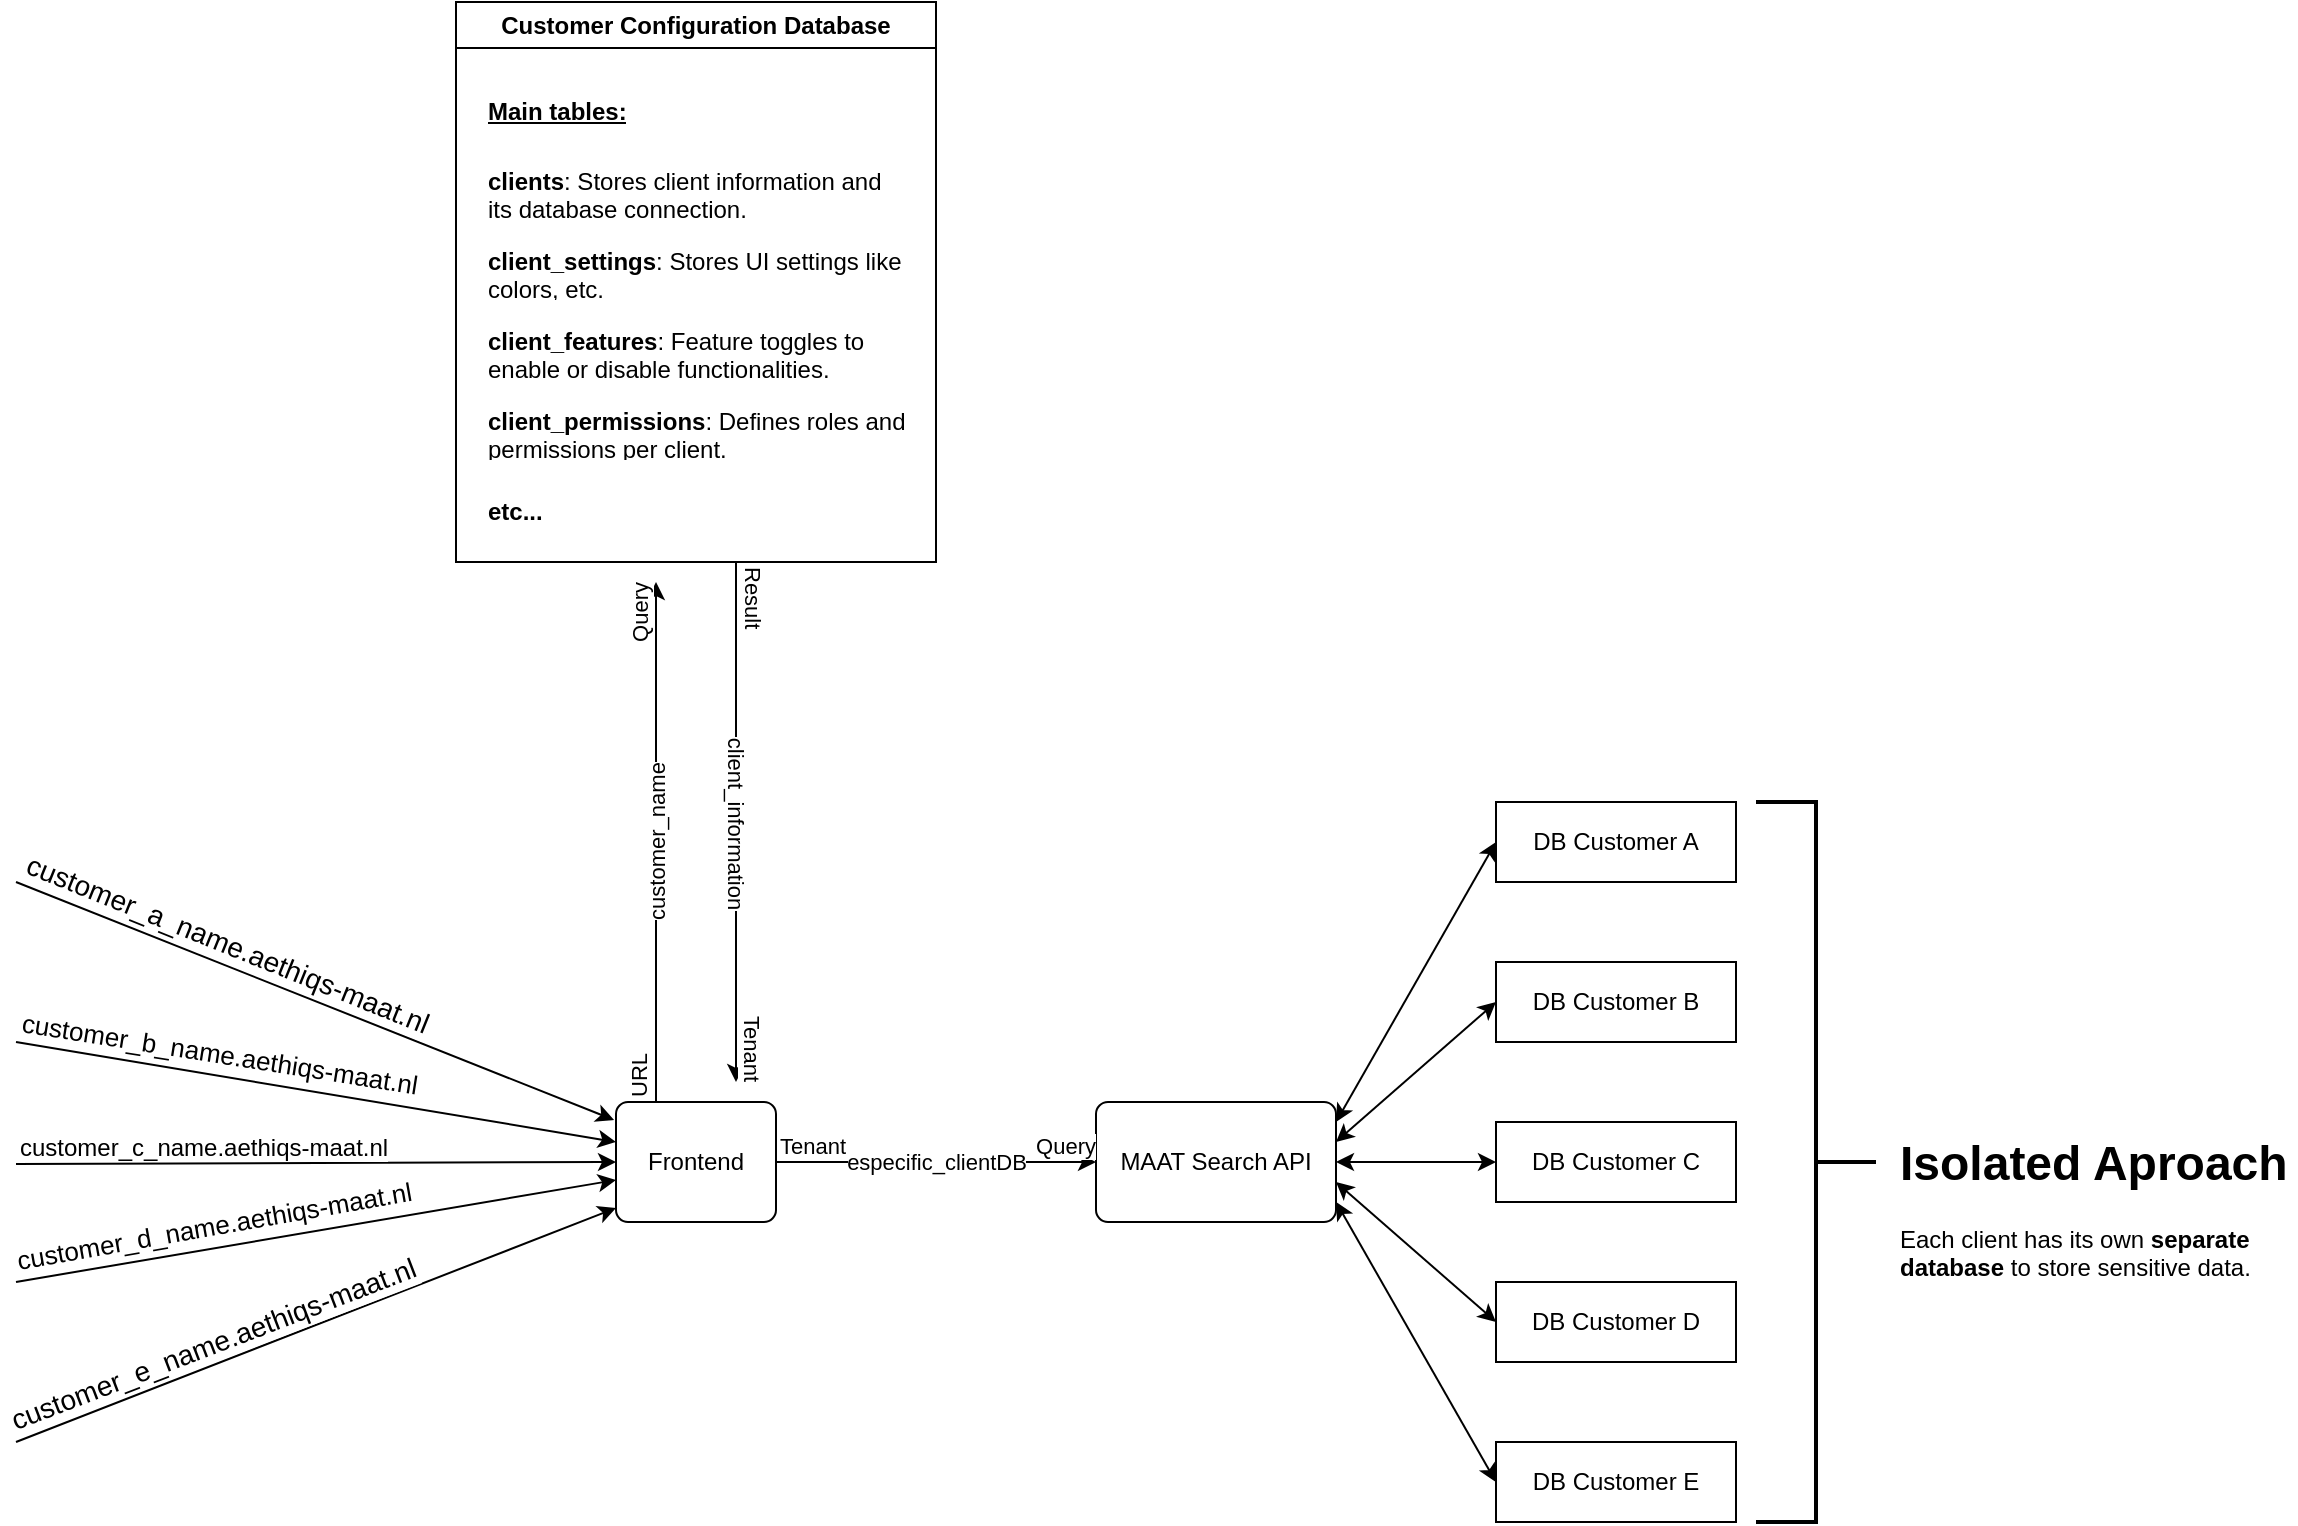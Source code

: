 <mxfile version="26.1.1">
  <diagram name="Página-1" id="i35IwmXvVQKmD29PBA4Z">
    <mxGraphModel dx="1194" dy="756" grid="1" gridSize="10" guides="1" tooltips="1" connect="1" arrows="1" fold="1" page="1" pageScale="1" pageWidth="1169" pageHeight="827" math="0" shadow="0">
      <root>
        <mxCell id="0" />
        <mxCell id="1" parent="0" />
        <mxCell id="5LPZ8JhkKM64RX59Qe6A-1" value="Frontend" style="rounded=1;arcSize=10;whiteSpace=wrap;html=1;align=center;" parent="1" vertex="1">
          <mxGeometry x="320" y="590" width="80" height="60" as="geometry" />
        </mxCell>
        <mxCell id="5LPZ8JhkKM64RX59Qe6A-2" value="MAAT Search API" style="rounded=1;arcSize=10;whiteSpace=wrap;html=1;align=center;" parent="1" vertex="1">
          <mxGeometry x="560" y="590" width="120" height="60" as="geometry" />
        </mxCell>
        <mxCell id="5LPZ8JhkKM64RX59Qe6A-5" value="DB Customer C" style="whiteSpace=wrap;html=1;align=center;" parent="1" vertex="1">
          <mxGeometry x="760" y="600" width="120" height="40" as="geometry" />
        </mxCell>
        <mxCell id="5LPZ8JhkKM64RX59Qe6A-6" value="DB Customer B" style="whiteSpace=wrap;html=1;align=center;" parent="1" vertex="1">
          <mxGeometry x="760" y="520" width="120" height="40" as="geometry" />
        </mxCell>
        <mxCell id="5LPZ8JhkKM64RX59Qe6A-7" value="DB Customer A" style="whiteSpace=wrap;html=1;align=center;" parent="1" vertex="1">
          <mxGeometry x="760" y="440" width="120" height="40" as="geometry" />
        </mxCell>
        <mxCell id="5LPZ8JhkKM64RX59Qe6A-8" value="DB Customer D" style="whiteSpace=wrap;html=1;align=center;" parent="1" vertex="1">
          <mxGeometry x="760" y="680" width="120" height="40" as="geometry" />
        </mxCell>
        <mxCell id="5LPZ8JhkKM64RX59Qe6A-9" value="DB Customer E" style="whiteSpace=wrap;html=1;align=center;" parent="1" vertex="1">
          <mxGeometry x="760" y="760" width="120" height="40" as="geometry" />
        </mxCell>
        <mxCell id="5LPZ8JhkKM64RX59Qe6A-10" value="" style="endArrow=classic;startArrow=classic;html=1;rounded=0;entryX=0;entryY=0.5;entryDx=0;entryDy=0;" parent="1" target="5LPZ8JhkKM64RX59Qe6A-7" edge="1">
          <mxGeometry width="50" height="50" relative="1" as="geometry">
            <mxPoint x="680" y="600" as="sourcePoint" />
            <mxPoint x="730" y="550" as="targetPoint" />
          </mxGeometry>
        </mxCell>
        <mxCell id="5LPZ8JhkKM64RX59Qe6A-11" value="" style="endArrow=classic;startArrow=classic;html=1;rounded=0;exitX=1;exitY=0.25;exitDx=0;exitDy=0;entryX=0;entryY=0.5;entryDx=0;entryDy=0;" parent="1" target="5LPZ8JhkKM64RX59Qe6A-6" edge="1">
          <mxGeometry width="50" height="50" relative="1" as="geometry">
            <mxPoint x="680" y="610" as="sourcePoint" />
            <mxPoint x="770" y="600" as="targetPoint" />
          </mxGeometry>
        </mxCell>
        <mxCell id="5LPZ8JhkKM64RX59Qe6A-12" value="" style="endArrow=classic;startArrow=classic;html=1;rounded=0;exitX=1;exitY=0.5;exitDx=0;exitDy=0;entryX=0;entryY=0.5;entryDx=0;entryDy=0;" parent="1" target="5LPZ8JhkKM64RX59Qe6A-5" edge="1">
          <mxGeometry width="50" height="50" relative="1" as="geometry">
            <mxPoint x="680" y="620" as="sourcePoint" />
            <mxPoint x="770" y="600" as="targetPoint" />
          </mxGeometry>
        </mxCell>
        <mxCell id="5LPZ8JhkKM64RX59Qe6A-13" value="" style="endArrow=classic;startArrow=classic;html=1;rounded=0;exitX=1;exitY=0.75;exitDx=0;exitDy=0;entryX=0;entryY=0.5;entryDx=0;entryDy=0;" parent="1" target="5LPZ8JhkKM64RX59Qe6A-8" edge="1">
          <mxGeometry width="50" height="50" relative="1" as="geometry">
            <mxPoint x="680" y="630" as="sourcePoint" />
            <mxPoint x="770" y="600" as="targetPoint" />
          </mxGeometry>
        </mxCell>
        <mxCell id="5LPZ8JhkKM64RX59Qe6A-14" value="" style="endArrow=classic;startArrow=classic;html=1;rounded=0;exitX=1;exitY=1;exitDx=0;exitDy=0;entryX=0;entryY=0.5;entryDx=0;entryDy=0;" parent="1" target="5LPZ8JhkKM64RX59Qe6A-9" edge="1">
          <mxGeometry width="50" height="50" relative="1" as="geometry">
            <mxPoint x="680" y="640" as="sourcePoint" />
            <mxPoint x="770" y="600" as="targetPoint" />
          </mxGeometry>
        </mxCell>
        <mxCell id="5LPZ8JhkKM64RX59Qe6A-15" value="Customer C&lt;strong data-end=&quot;323&quot; data-start=&quot;306&quot;&gt;onfiguration&lt;/strong&gt;&amp;nbsp;Database" style="swimlane;whiteSpace=wrap;html=1;" parent="1" vertex="1">
          <mxGeometry x="240" y="40" width="240" height="280" as="geometry">
            <mxRectangle x="160" y="40" width="230" height="30" as="alternateBounds" />
          </mxGeometry>
        </mxCell>
        <mxCell id="5LPZ8JhkKM64RX59Qe6A-21" value="&lt;strong data-end=&quot;405&quot; data-start=&quot;394&quot;&gt;clients&lt;/strong&gt;: Stores client information and its database connection." style="text;strokeColor=none;fillColor=none;align=left;verticalAlign=middle;spacingLeft=4;spacingRight=4;overflow=hidden;points=[[0,0.5],[1,0.5]];portConstraint=eastwest;rotatable=0;whiteSpace=wrap;html=1;" parent="5LPZ8JhkKM64RX59Qe6A-15" vertex="1">
          <mxGeometry x="10" y="80" width="220" height="30" as="geometry" />
        </mxCell>
        <mxCell id="5LPZ8JhkKM64RX59Qe6A-22" value="&lt;strong data-end=&quot;487&quot; data-start=&quot;468&quot;&gt;client_settings&lt;/strong&gt;: Stores UI settings like colors, etc." style="text;strokeColor=none;fillColor=none;align=left;verticalAlign=middle;spacingLeft=4;spacingRight=4;overflow=hidden;points=[[0,0.5],[1,0.5]];portConstraint=eastwest;rotatable=0;whiteSpace=wrap;html=1;" parent="5LPZ8JhkKM64RX59Qe6A-15" vertex="1">
          <mxGeometry x="10" y="120" width="220" height="30" as="geometry" />
        </mxCell>
        <mxCell id="5LPZ8JhkKM64RX59Qe6A-23" value="&lt;strong data-end=&quot;561&quot; data-start=&quot;542&quot;&gt;client_features&lt;/strong&gt;: Feature toggles to enable or disable functionalities." style="text;strokeColor=none;fillColor=none;align=left;verticalAlign=middle;spacingLeft=4;spacingRight=4;overflow=hidden;points=[[0,0.5],[1,0.5]];portConstraint=eastwest;rotatable=0;whiteSpace=wrap;html=1;" parent="5LPZ8JhkKM64RX59Qe6A-15" vertex="1">
          <mxGeometry x="10" y="160" width="220" height="30" as="geometry" />
        </mxCell>
        <mxCell id="5LPZ8JhkKM64RX59Qe6A-24" value="&lt;strong data-end=&quot;645&quot; data-start=&quot;623&quot;&gt;client_permissions&lt;/strong&gt;: Defines roles and permissions per client." style="text;strokeColor=none;fillColor=none;align=left;verticalAlign=middle;spacingLeft=4;spacingRight=4;overflow=hidden;points=[[0,0.5],[1,0.5]];portConstraint=eastwest;rotatable=0;whiteSpace=wrap;html=1;" parent="5LPZ8JhkKM64RX59Qe6A-15" vertex="1">
          <mxGeometry x="10" y="200" width="220" height="30" as="geometry" />
        </mxCell>
        <mxCell id="5LPZ8JhkKM64RX59Qe6A-25" value="&lt;b&gt;etc...&lt;/b&gt;" style="text;strokeColor=none;fillColor=none;align=left;verticalAlign=middle;spacingLeft=4;spacingRight=4;overflow=hidden;points=[[0,0.5],[1,0.5]];portConstraint=eastwest;rotatable=0;whiteSpace=wrap;html=1;" parent="5LPZ8JhkKM64RX59Qe6A-15" vertex="1">
          <mxGeometry x="10" y="240" width="220" height="30" as="geometry" />
        </mxCell>
        <mxCell id="5LPZ8JhkKM64RX59Qe6A-27" value="&lt;b&gt;&lt;u&gt;Main tables:&lt;/u&gt;&lt;/b&gt;" style="text;strokeColor=none;fillColor=none;align=left;verticalAlign=middle;spacingLeft=4;spacingRight=4;overflow=hidden;points=[[0,0.5],[1,0.5]];portConstraint=eastwest;rotatable=0;whiteSpace=wrap;html=1;" parent="5LPZ8JhkKM64RX59Qe6A-15" vertex="1">
          <mxGeometry x="10" y="40" width="220" height="30" as="geometry" />
        </mxCell>
        <mxCell id="5LPZ8JhkKM64RX59Qe6A-29" value="" style="strokeWidth=2;html=1;shape=mxgraph.flowchart.annotation_2;align=left;labelPosition=right;pointerEvents=1;rotation=-180;" parent="1" vertex="1">
          <mxGeometry x="890" y="440" width="60" height="360" as="geometry" />
        </mxCell>
        <mxCell id="5LPZ8JhkKM64RX59Qe6A-31" value="&lt;h1 style=&quot;margin-top: 0px;&quot;&gt;&lt;span style=&quot;text-align: center; text-wrap-mode: nowrap;&quot;&gt;Isolated Aproach&lt;/span&gt;&lt;/h1&gt;&lt;p&gt;Each client has its own &lt;strong data-end=&quot;971&quot; data-start=&quot;950&quot;&gt;separate database&lt;/strong&gt; to store sensitive data.&lt;/p&gt;" style="text;html=1;whiteSpace=wrap;overflow=hidden;rounded=0;" parent="1" vertex="1">
          <mxGeometry x="960" y="600" width="200" height="80" as="geometry" />
        </mxCell>
        <mxCell id="5LPZ8JhkKM64RX59Qe6A-57" value="" style="endArrow=classic;html=1;rounded=0;entryX=-0.012;entryY=0.15;entryDx=0;entryDy=0;entryPerimeter=0;" parent="1" edge="1">
          <mxGeometry relative="1" as="geometry">
            <mxPoint x="20" y="480" as="sourcePoint" />
            <mxPoint x="319.04" y="599" as="targetPoint" />
          </mxGeometry>
        </mxCell>
        <mxCell id="5LPZ8JhkKM64RX59Qe6A-59" value="&lt;span style=&quot;text-align: center;&quot;&gt;customer_a_name&lt;/span&gt;&lt;span&gt;.aethiqs-maat.nl&lt;/span&gt;" style="edgeLabel;resizable=0;html=1;;align=left;verticalAlign=bottom;rotation=22;fontSize=14;" parent="5LPZ8JhkKM64RX59Qe6A-57" connectable="0" vertex="1">
          <mxGeometry x="-1" relative="1" as="geometry" />
        </mxCell>
        <mxCell id="eGsDs66nEqjfUsVROLer-1" value="" style="endArrow=classic;html=1;rounded=0;entryX=0;entryY=0.5;entryDx=0;entryDy=0;" edge="1" parent="1">
          <mxGeometry relative="1" as="geometry">
            <mxPoint x="20" y="621" as="sourcePoint" />
            <mxPoint x="320" y="620" as="targetPoint" />
          </mxGeometry>
        </mxCell>
        <mxCell id="eGsDs66nEqjfUsVROLer-3" value="&lt;span style=&quot;text-align: center;&quot;&gt;customer_c_name&lt;/span&gt;&lt;span&gt;.aethiqs-maat.nl&lt;/span&gt;" style="edgeLabel;resizable=0;html=1;;align=left;verticalAlign=bottom;fontSize=12;" connectable="0" vertex="1" parent="eGsDs66nEqjfUsVROLer-1">
          <mxGeometry x="-1" relative="1" as="geometry" />
        </mxCell>
        <mxCell id="eGsDs66nEqjfUsVROLer-4" value="" style="endArrow=classic;html=1;rounded=0;entryX=0;entryY=0.5;entryDx=0;entryDy=0;" edge="1" parent="1">
          <mxGeometry relative="1" as="geometry">
            <mxPoint x="20" y="560" as="sourcePoint" />
            <mxPoint x="320" y="610" as="targetPoint" />
          </mxGeometry>
        </mxCell>
        <mxCell id="eGsDs66nEqjfUsVROLer-6" value="&lt;span style=&quot;text-align: center;&quot;&gt;customer_b_name&lt;/span&gt;&lt;span&gt;.aethiqs-maat.nl&lt;/span&gt;" style="edgeLabel;resizable=0;html=1;;align=left;verticalAlign=bottom;rotation=9;fontSize=13;" connectable="0" vertex="1" parent="eGsDs66nEqjfUsVROLer-4">
          <mxGeometry x="-1" relative="1" as="geometry" />
        </mxCell>
        <mxCell id="eGsDs66nEqjfUsVROLer-7" value="" style="endArrow=classic;html=1;rounded=0;entryX=0;entryY=0.65;entryDx=0;entryDy=0;entryPerimeter=0;" edge="1" parent="1">
          <mxGeometry relative="1" as="geometry">
            <mxPoint x="20" y="680" as="sourcePoint" />
            <mxPoint x="320" y="629" as="targetPoint" />
          </mxGeometry>
        </mxCell>
        <mxCell id="eGsDs66nEqjfUsVROLer-8" value="&lt;span style=&quot;text-align: center;&quot;&gt;customer_d_name&lt;/span&gt;&lt;span&gt;.aethiqs-maat.nl&lt;/span&gt;" style="edgeLabel;resizable=0;html=1;;align=left;verticalAlign=bottom;rotation=350;fontSize=13;" connectable="0" vertex="1" parent="eGsDs66nEqjfUsVROLer-7">
          <mxGeometry x="-1" relative="1" as="geometry" />
        </mxCell>
        <mxCell id="eGsDs66nEqjfUsVROLer-9" value="" style="endArrow=classic;html=1;rounded=0;entryX=0;entryY=0.883;entryDx=0;entryDy=0;entryPerimeter=0;" edge="1" parent="1">
          <mxGeometry relative="1" as="geometry">
            <mxPoint x="20" y="760" as="sourcePoint" />
            <mxPoint x="320" y="642.98" as="targetPoint" />
          </mxGeometry>
        </mxCell>
        <mxCell id="eGsDs66nEqjfUsVROLer-10" value="&lt;span style=&quot;text-align: center;&quot;&gt;customer_e_name&lt;/span&gt;&lt;span&gt;.aethiqs-maat.nl&lt;/span&gt;" style="edgeLabel;resizable=0;html=1;;align=left;verticalAlign=bottom;rotation=339;fontSize=14;" connectable="0" vertex="1" parent="eGsDs66nEqjfUsVROLer-9">
          <mxGeometry x="-1" relative="1" as="geometry" />
        </mxCell>
        <mxCell id="eGsDs66nEqjfUsVROLer-12" value="" style="endArrow=classic;html=1;rounded=0;exitX=0.25;exitY=0;exitDx=0;exitDy=0;" edge="1" parent="1" source="5LPZ8JhkKM64RX59Qe6A-1">
          <mxGeometry relative="1" as="geometry">
            <mxPoint x="230" y="450" as="sourcePoint" />
            <mxPoint x="340" y="330" as="targetPoint" />
          </mxGeometry>
        </mxCell>
        <mxCell id="eGsDs66nEqjfUsVROLer-13" value="customer_name" style="edgeLabel;resizable=0;html=1;;align=center;verticalAlign=middle;rotation=-90;" connectable="0" vertex="1" parent="eGsDs66nEqjfUsVROLer-12">
          <mxGeometry relative="1" as="geometry" />
        </mxCell>
        <mxCell id="eGsDs66nEqjfUsVROLer-14" value="URL" style="edgeLabel;resizable=0;html=1;;align=left;verticalAlign=bottom;rotation=-90;" connectable="0" vertex="1" parent="eGsDs66nEqjfUsVROLer-12">
          <mxGeometry x="-1" relative="1" as="geometry" />
        </mxCell>
        <mxCell id="eGsDs66nEqjfUsVROLer-15" value="Query" style="edgeLabel;resizable=0;html=1;;align=right;verticalAlign=bottom;rotation=-90;" connectable="0" vertex="1" parent="eGsDs66nEqjfUsVROLer-12">
          <mxGeometry x="1" relative="1" as="geometry" />
        </mxCell>
        <mxCell id="eGsDs66nEqjfUsVROLer-16" value="" style="endArrow=classic;html=1;rounded=0;" edge="1" parent="1">
          <mxGeometry relative="1" as="geometry">
            <mxPoint x="380" y="320" as="sourcePoint" />
            <mxPoint x="380" y="580" as="targetPoint" />
          </mxGeometry>
        </mxCell>
        <mxCell id="eGsDs66nEqjfUsVROLer-17" value="client_information" style="edgeLabel;resizable=0;html=1;;align=center;verticalAlign=middle;rotation=90;" connectable="0" vertex="1" parent="eGsDs66nEqjfUsVROLer-16">
          <mxGeometry relative="1" as="geometry" />
        </mxCell>
        <mxCell id="eGsDs66nEqjfUsVROLer-18" value="Result" style="edgeLabel;resizable=0;html=1;;align=left;verticalAlign=bottom;rotation=90;" connectable="0" vertex="1" parent="eGsDs66nEqjfUsVROLer-16">
          <mxGeometry x="-1" relative="1" as="geometry" />
        </mxCell>
        <mxCell id="eGsDs66nEqjfUsVROLer-19" value="Tenant" style="edgeLabel;resizable=0;html=1;;align=right;verticalAlign=bottom;rotation=90;" connectable="0" vertex="1" parent="eGsDs66nEqjfUsVROLer-16">
          <mxGeometry x="1" relative="1" as="geometry" />
        </mxCell>
        <mxCell id="eGsDs66nEqjfUsVROLer-20" value="" style="endArrow=classic;html=1;rounded=0;entryX=0;entryY=0.5;entryDx=0;entryDy=0;" edge="1" parent="1" target="5LPZ8JhkKM64RX59Qe6A-2">
          <mxGeometry relative="1" as="geometry">
            <mxPoint x="400" y="620" as="sourcePoint" />
            <mxPoint x="530" y="619.5" as="targetPoint" />
          </mxGeometry>
        </mxCell>
        <mxCell id="eGsDs66nEqjfUsVROLer-21" value="especific_clientDB" style="edgeLabel;resizable=0;html=1;;align=center;verticalAlign=middle;" connectable="0" vertex="1" parent="eGsDs66nEqjfUsVROLer-20">
          <mxGeometry relative="1" as="geometry" />
        </mxCell>
        <mxCell id="eGsDs66nEqjfUsVROLer-22" value="Tenant" style="edgeLabel;resizable=0;html=1;;align=left;verticalAlign=bottom;" connectable="0" vertex="1" parent="eGsDs66nEqjfUsVROLer-20">
          <mxGeometry x="-1" relative="1" as="geometry" />
        </mxCell>
        <mxCell id="eGsDs66nEqjfUsVROLer-23" value="Query" style="edgeLabel;resizable=0;html=1;;align=right;verticalAlign=bottom;" connectable="0" vertex="1" parent="eGsDs66nEqjfUsVROLer-20">
          <mxGeometry x="1" relative="1" as="geometry" />
        </mxCell>
      </root>
    </mxGraphModel>
  </diagram>
</mxfile>
